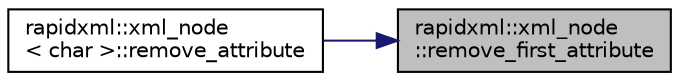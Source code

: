 digraph "rapidxml::xml_node::remove_first_attribute"
{
 // LATEX_PDF_SIZE
  edge [fontname="Helvetica",fontsize="10",labelfontname="Helvetica",labelfontsize="10"];
  node [fontname="Helvetica",fontsize="10",shape=record];
  rankdir="RL";
  Node1 [label="rapidxml::xml_node\l::remove_first_attribute",height=0.2,width=0.4,color="black", fillcolor="grey75", style="filled", fontcolor="black",tooltip=" "];
  Node1 -> Node2 [dir="back",color="midnightblue",fontsize="10",style="solid",fontname="Helvetica"];
  Node2 [label="rapidxml::xml_node\l\< char \>::remove_attribute",height=0.2,width=0.4,color="black", fillcolor="white", style="filled",URL="$classrapidxml_1_1xml__node.html#a6f97b1b4f46a94a4587915df3c0c6b57",tooltip=" "];
}
